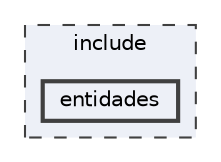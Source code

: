 digraph "include/entidades"
{
 // LATEX_PDF_SIZE
  bgcolor="transparent";
  edge [fontname=Helvetica,fontsize=10,labelfontname=Helvetica,labelfontsize=10];
  node [fontname=Helvetica,fontsize=10,shape=box,height=0.2,width=0.4];
  compound=true
  subgraph clusterdir_d44c64559bbebec7f509842c48db8b23 {
    graph [ bgcolor="#edf0f7", pencolor="grey25", label="include", fontname=Helvetica,fontsize=10 style="filled,dashed", URL="dir_d44c64559bbebec7f509842c48db8b23.html",tooltip=""]
  dir_b6fe58feaf6db8197458bb99298aea1c [label="entidades", fillcolor="#edf0f7", color="grey25", style="filled,bold", URL="dir_b6fe58feaf6db8197458bb99298aea1c.html",tooltip=""];
  }
}
